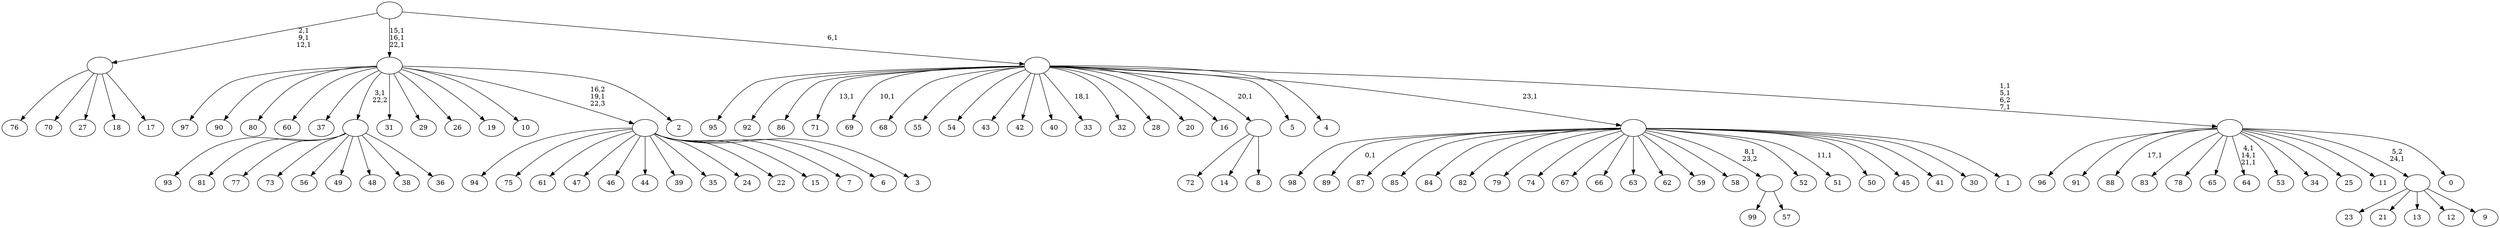 digraph T {
	125 [label="99"]
	124 [label="98"]
	123 [label="97"]
	122 [label="96"]
	121 [label="95"]
	120 [label="94"]
	119 [label="93"]
	118 [label="92"]
	117 [label="91"]
	116 [label="90"]
	115 [label="89"]
	113 [label="88"]
	111 [label="87"]
	110 [label="86"]
	109 [label="85"]
	108 [label="84"]
	107 [label="83"]
	106 [label="82"]
	105 [label="81"]
	104 [label="80"]
	103 [label="79"]
	102 [label="78"]
	101 [label="77"]
	100 [label="76"]
	99 [label="75"]
	98 [label="74"]
	97 [label="73"]
	96 [label="72"]
	95 [label="71"]
	93 [label="70"]
	92 [label="69"]
	90 [label="68"]
	89 [label="67"]
	88 [label="66"]
	87 [label="65"]
	86 [label="64"]
	82 [label="63"]
	81 [label="62"]
	80 [label="61"]
	79 [label="60"]
	78 [label="59"]
	77 [label="58"]
	76 [label="57"]
	75 [label=""]
	74 [label="56"]
	73 [label="55"]
	72 [label="54"]
	71 [label="53"]
	70 [label="52"]
	69 [label="51"]
	67 [label="50"]
	66 [label="49"]
	65 [label="48"]
	64 [label="47"]
	63 [label="46"]
	62 [label="45"]
	61 [label="44"]
	60 [label="43"]
	59 [label="42"]
	58 [label="41"]
	57 [label="40"]
	56 [label="39"]
	55 [label="38"]
	54 [label="37"]
	53 [label="36"]
	52 [label=""]
	51 [label="35"]
	50 [label="34"]
	49 [label="33"]
	47 [label="32"]
	46 [label="31"]
	45 [label="30"]
	44 [label="29"]
	43 [label="28"]
	42 [label="27"]
	41 [label="26"]
	40 [label="25"]
	39 [label="24"]
	38 [label="23"]
	37 [label="22"]
	36 [label="21"]
	35 [label="20"]
	34 [label="19"]
	33 [label="18"]
	32 [label="17"]
	31 [label=""]
	28 [label="16"]
	27 [label="15"]
	26 [label="14"]
	25 [label="13"]
	24 [label="12"]
	23 [label="11"]
	22 [label="10"]
	21 [label="9"]
	20 [label=""]
	19 [label="8"]
	18 [label=""]
	17 [label="7"]
	16 [label="6"]
	15 [label="5"]
	14 [label="4"]
	13 [label="3"]
	12 [label=""]
	11 [label="2"]
	10 [label=""]
	7 [label="1"]
	6 [label=""]
	5 [label="0"]
	4 [label=""]
	1 [label=""]
	0 [label=""]
	75 -> 125 [label=""]
	75 -> 76 [label=""]
	52 -> 119 [label=""]
	52 -> 105 [label=""]
	52 -> 101 [label=""]
	52 -> 97 [label=""]
	52 -> 74 [label=""]
	52 -> 66 [label=""]
	52 -> 65 [label=""]
	52 -> 55 [label=""]
	52 -> 53 [label=""]
	31 -> 100 [label=""]
	31 -> 93 [label=""]
	31 -> 42 [label=""]
	31 -> 33 [label=""]
	31 -> 32 [label=""]
	20 -> 38 [label=""]
	20 -> 36 [label=""]
	20 -> 25 [label=""]
	20 -> 24 [label=""]
	20 -> 21 [label=""]
	18 -> 96 [label=""]
	18 -> 26 [label=""]
	18 -> 19 [label=""]
	12 -> 120 [label=""]
	12 -> 99 [label=""]
	12 -> 80 [label=""]
	12 -> 64 [label=""]
	12 -> 63 [label=""]
	12 -> 61 [label=""]
	12 -> 56 [label=""]
	12 -> 51 [label=""]
	12 -> 39 [label=""]
	12 -> 37 [label=""]
	12 -> 27 [label=""]
	12 -> 17 [label=""]
	12 -> 16 [label=""]
	12 -> 13 [label=""]
	10 -> 123 [label=""]
	10 -> 116 [label=""]
	10 -> 104 [label=""]
	10 -> 79 [label=""]
	10 -> 54 [label=""]
	10 -> 52 [label="3,1\n22,2"]
	10 -> 46 [label=""]
	10 -> 44 [label=""]
	10 -> 41 [label=""]
	10 -> 34 [label=""]
	10 -> 22 [label=""]
	10 -> 12 [label="16,2\n19,1\n22,3"]
	10 -> 11 [label=""]
	6 -> 69 [label="11,1"]
	6 -> 115 [label="0,1"]
	6 -> 124 [label=""]
	6 -> 111 [label=""]
	6 -> 109 [label=""]
	6 -> 108 [label=""]
	6 -> 106 [label=""]
	6 -> 103 [label=""]
	6 -> 98 [label=""]
	6 -> 89 [label=""]
	6 -> 88 [label=""]
	6 -> 82 [label=""]
	6 -> 81 [label=""]
	6 -> 78 [label=""]
	6 -> 77 [label=""]
	6 -> 75 [label="8,1\n23,2"]
	6 -> 70 [label=""]
	6 -> 67 [label=""]
	6 -> 62 [label=""]
	6 -> 58 [label=""]
	6 -> 45 [label=""]
	6 -> 7 [label=""]
	4 -> 86 [label="4,1\n14,1\n21,1"]
	4 -> 113 [label="17,1"]
	4 -> 122 [label=""]
	4 -> 117 [label=""]
	4 -> 107 [label=""]
	4 -> 102 [label=""]
	4 -> 87 [label=""]
	4 -> 71 [label=""]
	4 -> 50 [label=""]
	4 -> 40 [label=""]
	4 -> 23 [label=""]
	4 -> 20 [label="5,2\n24,1"]
	4 -> 5 [label=""]
	1 -> 4 [label="1,1\n5,1\n6,2\n7,1"]
	1 -> 49 [label="18,1"]
	1 -> 92 [label="10,1"]
	1 -> 95 [label="13,1"]
	1 -> 121 [label=""]
	1 -> 118 [label=""]
	1 -> 110 [label=""]
	1 -> 90 [label=""]
	1 -> 73 [label=""]
	1 -> 72 [label=""]
	1 -> 60 [label=""]
	1 -> 59 [label=""]
	1 -> 57 [label=""]
	1 -> 47 [label=""]
	1 -> 43 [label=""]
	1 -> 35 [label=""]
	1 -> 28 [label=""]
	1 -> 18 [label="20,1"]
	1 -> 15 [label=""]
	1 -> 14 [label=""]
	1 -> 6 [label="23,1"]
	0 -> 10 [label="15,1\n16,1\n22,1"]
	0 -> 31 [label="2,1\n9,1\n12,1"]
	0 -> 1 [label="6,1"]
}

